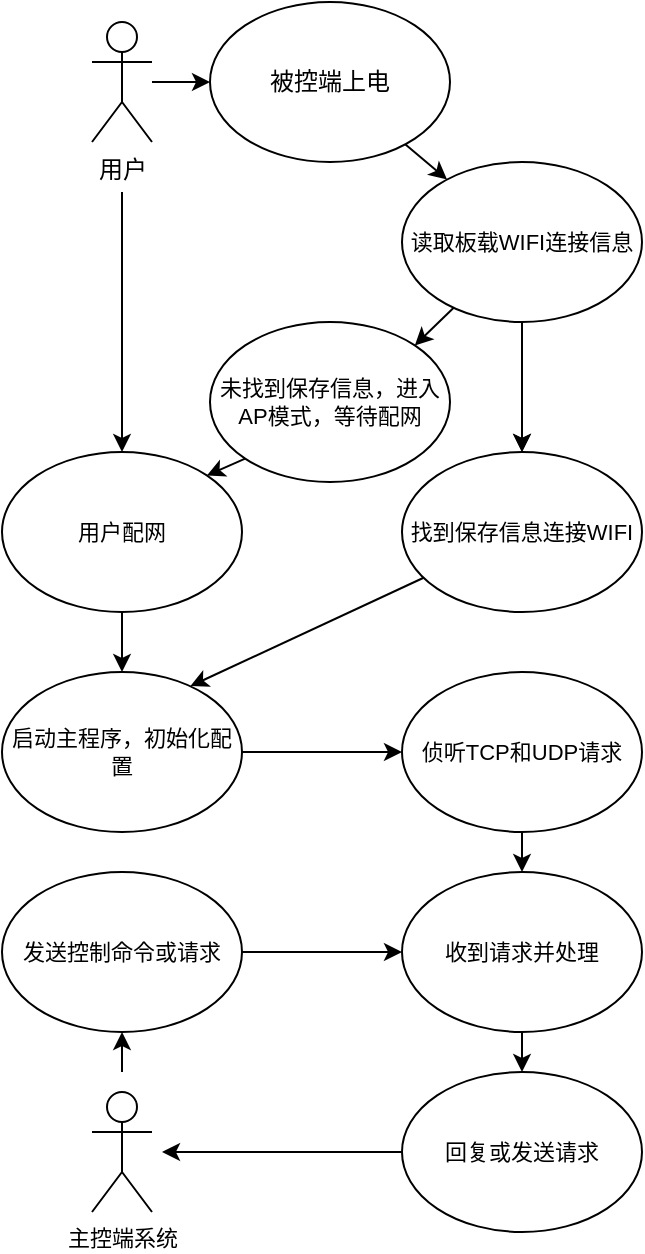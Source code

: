 <mxfile version="21.1.2" type="device">
  <diagram name="第 1 页" id="06jpO-h5yKouWkRrPgBQ">
    <mxGraphModel dx="1098" dy="988" grid="1" gridSize="10" guides="1" tooltips="1" connect="1" arrows="1" fold="1" page="1" pageScale="1" pageWidth="827" pageHeight="1169" math="0" shadow="0">
      <root>
        <mxCell id="0" />
        <mxCell id="1" parent="0" />
        <mxCell id="UAseURzDCvNOLKoWa4B0-3" style="rounded=0;orthogonalLoop=1;jettySize=auto;html=1;entryX=0;entryY=0.5;entryDx=0;entryDy=0;" edge="1" parent="1" source="UAseURzDCvNOLKoWa4B0-1" target="UAseURzDCvNOLKoWa4B0-2">
          <mxGeometry relative="1" as="geometry">
            <mxPoint x="270" y="490" as="sourcePoint" />
          </mxGeometry>
        </mxCell>
        <mxCell id="UAseURzDCvNOLKoWa4B0-38" style="edgeStyle=none;shape=connector;rounded=0;orthogonalLoop=1;jettySize=auto;html=1;entryX=0.5;entryY=0;entryDx=0;entryDy=0;labelBackgroundColor=default;strokeColor=default;fontFamily=Helvetica;fontSize=11;fontColor=default;endArrow=classic;" edge="1" parent="1" target="UAseURzDCvNOLKoWa4B0-13">
          <mxGeometry relative="1" as="geometry">
            <mxPoint x="250" y="560" as="sourcePoint" />
          </mxGeometry>
        </mxCell>
        <mxCell id="UAseURzDCvNOLKoWa4B0-1" value="用户" style="shape=umlActor;verticalLabelPosition=bottom;verticalAlign=top;html=1;outlineConnect=0;" vertex="1" parent="1">
          <mxGeometry x="235" y="475" width="30" height="60" as="geometry" />
        </mxCell>
        <mxCell id="UAseURzDCvNOLKoWa4B0-5" style="edgeStyle=none;shape=connector;rounded=0;orthogonalLoop=1;jettySize=auto;html=1;labelBackgroundColor=default;strokeColor=default;fontFamily=Helvetica;fontSize=11;fontColor=default;endArrow=classic;" edge="1" parent="1" source="UAseURzDCvNOLKoWa4B0-2" target="UAseURzDCvNOLKoWa4B0-4">
          <mxGeometry relative="1" as="geometry" />
        </mxCell>
        <mxCell id="UAseURzDCvNOLKoWa4B0-2" value="被控端上电" style="ellipse;whiteSpace=wrap;html=1;" vertex="1" parent="1">
          <mxGeometry x="294" y="465" width="120" height="80" as="geometry" />
        </mxCell>
        <mxCell id="UAseURzDCvNOLKoWa4B0-7" value="" style="edgeStyle=none;shape=connector;rounded=0;orthogonalLoop=1;jettySize=auto;html=1;labelBackgroundColor=default;strokeColor=default;fontFamily=Helvetica;fontSize=11;fontColor=default;endArrow=classic;" edge="1" parent="1" source="UAseURzDCvNOLKoWa4B0-4" target="UAseURzDCvNOLKoWa4B0-6">
          <mxGeometry relative="1" as="geometry" />
        </mxCell>
        <mxCell id="UAseURzDCvNOLKoWa4B0-10" value="" style="edgeStyle=none;shape=connector;rounded=0;orthogonalLoop=1;jettySize=auto;html=1;labelBackgroundColor=default;strokeColor=default;fontFamily=Helvetica;fontSize=11;fontColor=default;endArrow=classic;" edge="1" parent="1" source="UAseURzDCvNOLKoWa4B0-4" target="UAseURzDCvNOLKoWa4B0-6">
          <mxGeometry relative="1" as="geometry" />
        </mxCell>
        <mxCell id="UAseURzDCvNOLKoWa4B0-12" style="edgeStyle=none;shape=connector;rounded=0;orthogonalLoop=1;jettySize=auto;html=1;labelBackgroundColor=default;strokeColor=default;fontFamily=Helvetica;fontSize=11;fontColor=default;endArrow=classic;entryX=1;entryY=0;entryDx=0;entryDy=0;" edge="1" parent="1" source="UAseURzDCvNOLKoWa4B0-4" target="UAseURzDCvNOLKoWa4B0-11">
          <mxGeometry relative="1" as="geometry">
            <mxPoint x="420" y="630" as="targetPoint" />
          </mxGeometry>
        </mxCell>
        <mxCell id="UAseURzDCvNOLKoWa4B0-4" value="读取板载WIFI连接信息" style="ellipse;whiteSpace=wrap;html=1;fontFamily=Helvetica;fontSize=11;fontColor=default;" vertex="1" parent="1">
          <mxGeometry x="390" y="545" width="120" height="80" as="geometry" />
        </mxCell>
        <mxCell id="UAseURzDCvNOLKoWa4B0-17" style="edgeStyle=none;shape=connector;rounded=0;orthogonalLoop=1;jettySize=auto;html=1;entryX=0.785;entryY=0.088;entryDx=0;entryDy=0;labelBackgroundColor=default;strokeColor=default;fontFamily=Helvetica;fontSize=11;fontColor=default;endArrow=classic;entryPerimeter=0;" edge="1" parent="1" source="UAseURzDCvNOLKoWa4B0-6" target="UAseURzDCvNOLKoWa4B0-16">
          <mxGeometry relative="1" as="geometry" />
        </mxCell>
        <mxCell id="UAseURzDCvNOLKoWa4B0-6" value="找到保存信息连接WIFI" style="ellipse;whiteSpace=wrap;html=1;fontFamily=Helvetica;fontSize=11;fontColor=default;" vertex="1" parent="1">
          <mxGeometry x="390" y="690" width="120" height="80" as="geometry" />
        </mxCell>
        <mxCell id="UAseURzDCvNOLKoWa4B0-15" style="edgeStyle=none;shape=connector;rounded=0;orthogonalLoop=1;jettySize=auto;html=1;exitX=0;exitY=1;exitDx=0;exitDy=0;entryX=1;entryY=0;entryDx=0;entryDy=0;labelBackgroundColor=default;strokeColor=default;fontFamily=Helvetica;fontSize=11;fontColor=default;endArrow=classic;" edge="1" parent="1" source="UAseURzDCvNOLKoWa4B0-11" target="UAseURzDCvNOLKoWa4B0-13">
          <mxGeometry relative="1" as="geometry" />
        </mxCell>
        <mxCell id="UAseURzDCvNOLKoWa4B0-11" value="未找到保存信息，进入AP模式，等待配网" style="ellipse;whiteSpace=wrap;html=1;fontFamily=Helvetica;fontSize=11;fontColor=default;" vertex="1" parent="1">
          <mxGeometry x="294" y="625" width="120" height="80" as="geometry" />
        </mxCell>
        <mxCell id="UAseURzDCvNOLKoWa4B0-18" style="edgeStyle=none;shape=connector;rounded=0;orthogonalLoop=1;jettySize=auto;html=1;labelBackgroundColor=default;strokeColor=default;fontFamily=Helvetica;fontSize=11;fontColor=default;endArrow=classic;" edge="1" parent="1" source="UAseURzDCvNOLKoWa4B0-13" target="UAseURzDCvNOLKoWa4B0-16">
          <mxGeometry relative="1" as="geometry" />
        </mxCell>
        <mxCell id="UAseURzDCvNOLKoWa4B0-13" value="用户配网" style="ellipse;whiteSpace=wrap;html=1;fontFamily=Helvetica;fontSize=11;fontColor=default;" vertex="1" parent="1">
          <mxGeometry x="190" y="690" width="120" height="80" as="geometry" />
        </mxCell>
        <mxCell id="UAseURzDCvNOLKoWa4B0-20" style="edgeStyle=none;shape=connector;rounded=0;orthogonalLoop=1;jettySize=auto;html=1;exitX=1;exitY=0.5;exitDx=0;exitDy=0;entryX=0;entryY=0.5;entryDx=0;entryDy=0;labelBackgroundColor=default;strokeColor=default;fontFamily=Helvetica;fontSize=11;fontColor=default;endArrow=classic;" edge="1" parent="1" source="UAseURzDCvNOLKoWa4B0-16" target="UAseURzDCvNOLKoWa4B0-19">
          <mxGeometry relative="1" as="geometry" />
        </mxCell>
        <mxCell id="UAseURzDCvNOLKoWa4B0-16" value="启动主程序，初始化配置" style="ellipse;whiteSpace=wrap;html=1;fontFamily=Helvetica;fontSize=11;fontColor=default;" vertex="1" parent="1">
          <mxGeometry x="190" y="800" width="120" height="80" as="geometry" />
        </mxCell>
        <mxCell id="UAseURzDCvNOLKoWa4B0-25" style="edgeStyle=none;shape=connector;rounded=0;orthogonalLoop=1;jettySize=auto;html=1;labelBackgroundColor=default;strokeColor=default;fontFamily=Helvetica;fontSize=11;fontColor=default;endArrow=classic;" edge="1" parent="1" source="UAseURzDCvNOLKoWa4B0-19" target="UAseURzDCvNOLKoWa4B0-21">
          <mxGeometry relative="1" as="geometry" />
        </mxCell>
        <mxCell id="UAseURzDCvNOLKoWa4B0-19" value="侦听TCP和UDP请求" style="ellipse;whiteSpace=wrap;html=1;fontFamily=Helvetica;fontSize=11;fontColor=default;" vertex="1" parent="1">
          <mxGeometry x="390" y="800" width="120" height="80" as="geometry" />
        </mxCell>
        <mxCell id="UAseURzDCvNOLKoWa4B0-34" style="edgeStyle=none;shape=connector;rounded=0;orthogonalLoop=1;jettySize=auto;html=1;entryX=0.5;entryY=0;entryDx=0;entryDy=0;labelBackgroundColor=default;strokeColor=default;fontFamily=Helvetica;fontSize=11;fontColor=default;endArrow=classic;" edge="1" parent="1" source="UAseURzDCvNOLKoWa4B0-21" target="UAseURzDCvNOLKoWa4B0-33">
          <mxGeometry relative="1" as="geometry" />
        </mxCell>
        <mxCell id="UAseURzDCvNOLKoWa4B0-21" value="收到请求并处理" style="ellipse;whiteSpace=wrap;html=1;fontFamily=Helvetica;fontSize=11;fontColor=default;" vertex="1" parent="1">
          <mxGeometry x="390" y="900" width="120" height="80" as="geometry" />
        </mxCell>
        <mxCell id="UAseURzDCvNOLKoWa4B0-26" style="edgeStyle=none;shape=connector;rounded=0;orthogonalLoop=1;jettySize=auto;html=1;labelBackgroundColor=default;strokeColor=default;fontFamily=Helvetica;fontSize=11;fontColor=default;endArrow=classic;entryX=0;entryY=0.5;entryDx=0;entryDy=0;" edge="1" parent="1" target="UAseURzDCvNOLKoWa4B0-21">
          <mxGeometry relative="1" as="geometry">
            <mxPoint x="270" y="940" as="sourcePoint" />
            <mxPoint x="320" y="940" as="targetPoint" />
          </mxGeometry>
        </mxCell>
        <mxCell id="UAseURzDCvNOLKoWa4B0-39" style="edgeStyle=none;shape=connector;rounded=0;orthogonalLoop=1;jettySize=auto;html=1;entryX=0.5;entryY=1;entryDx=0;entryDy=0;labelBackgroundColor=default;strokeColor=default;fontFamily=Helvetica;fontSize=11;fontColor=default;endArrow=classic;" edge="1" parent="1" target="UAseURzDCvNOLKoWa4B0-30">
          <mxGeometry relative="1" as="geometry">
            <mxPoint x="250" y="1000" as="sourcePoint" />
          </mxGeometry>
        </mxCell>
        <mxCell id="UAseURzDCvNOLKoWa4B0-22" value="主控端系统" style="shape=umlActor;verticalLabelPosition=bottom;verticalAlign=top;html=1;outlineConnect=0;fontFamily=Helvetica;fontSize=11;fontColor=default;" vertex="1" parent="1">
          <mxGeometry x="235" y="1010" width="30" height="60" as="geometry" />
        </mxCell>
        <mxCell id="UAseURzDCvNOLKoWa4B0-30" value="发送控制命令或请求" style="ellipse;whiteSpace=wrap;html=1;fontFamily=Helvetica;fontSize=11;fontColor=default;" vertex="1" parent="1">
          <mxGeometry x="190" y="900" width="120" height="80" as="geometry" />
        </mxCell>
        <mxCell id="UAseURzDCvNOLKoWa4B0-35" style="edgeStyle=none;shape=connector;rounded=0;orthogonalLoop=1;jettySize=auto;html=1;labelBackgroundColor=default;strokeColor=default;fontFamily=Helvetica;fontSize=11;fontColor=default;endArrow=classic;" edge="1" parent="1" source="UAseURzDCvNOLKoWa4B0-33">
          <mxGeometry relative="1" as="geometry">
            <mxPoint x="270" y="1040" as="targetPoint" />
          </mxGeometry>
        </mxCell>
        <mxCell id="UAseURzDCvNOLKoWa4B0-33" value="回复或发送请求" style="ellipse;whiteSpace=wrap;html=1;fontFamily=Helvetica;fontSize=11;fontColor=default;" vertex="1" parent="1">
          <mxGeometry x="390" y="1000" width="120" height="80" as="geometry" />
        </mxCell>
      </root>
    </mxGraphModel>
  </diagram>
</mxfile>
